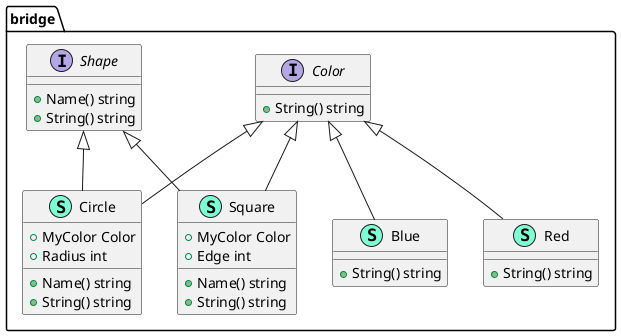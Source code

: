 @startuml
namespace bridge {
    class Blue << (S,Aquamarine) >> {
        + String() string

    }
    class Circle << (S,Aquamarine) >> {
        + MyColor Color
        + Radius int

        + Name() string
        + String() string

    }
    interface Color  {
        + String() string

    }
    class Red << (S,Aquamarine) >> {
        + String() string

    }
    interface Shape  {
        + Name() string
        + String() string

    }
    class Square << (S,Aquamarine) >> {
        + MyColor Color
        + Edge int

        + Name() string
        + String() string

    }
}

"bridge.Color" <|-- "bridge.Blue"
"bridge.Color" <|-- "bridge.Circle"
"bridge.Shape" <|-- "bridge.Circle"
"bridge.Color" <|-- "bridge.Red"
"bridge.Color" <|-- "bridge.Square"
"bridge.Shape" <|-- "bridge.Square"

@enduml
